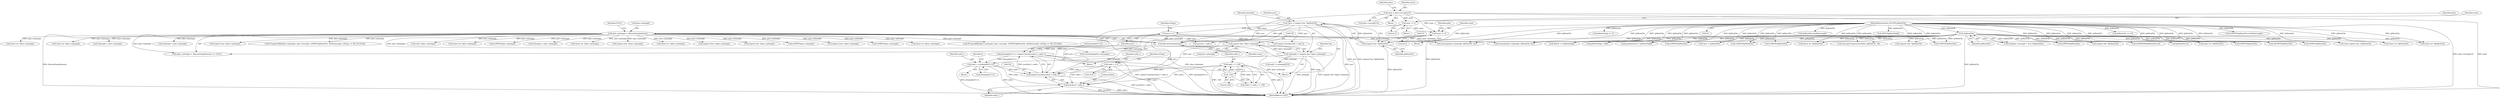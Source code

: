 digraph "0_gstreamer_bc2cdd57d549ab3ba59782e9b395d0cd683fd3ac@array" {
"1000773" [label="(Call,pSample[j*2+1] = (signed char)(psrc[len] + iadd_r))"];
"1000781" [label="(Call,(signed char)(psrc[len] + iadd_r))"];
"1000729" [label="(Call,*psrc = (signed char *)lpMemFile)"];
"1000731" [label="(Call,(signed char *)lpMemFile)"];
"1000131" [label="(Call,!lpMemFile)"];
"1000104" [label="(MethodParameterIn,LPCSTR lpMemFile)"];
"1000788" [label="(Call,psrc++)"];
"1000802" [label="(Call,iadd_r = pSample[j*2+1])"];
"1000773" [label="(Call,pSample[j*2+1] = (signed char)(psrc[len] + iadd_r))"];
"1000735" [label="(Call,*pSample = (signed char *)pIns->pSample)"];
"1000737" [label="(Call,(signed char *)pIns->pSample)"];
"1000182" [label="(Call,pIns->pSample = AllocateSample(mem))"];
"1000186" [label="(Call,AllocateSample(mem))"];
"1000159" [label="(Call,mem *= 2)"];
"1000112" [label="(Call,mem = pIns->nLength+6)"];
"1000172" [label="(Call,mem *= 2)"];
"1000709" [label="(Call,iadd_r = 0)"];
"1000719" [label="(Call,iadd_r = -128)"];
"1000721" [label="(Call,-128)"];
"1000783" [label="(Call,psrc[len] + iadd_r)"];
"1000161" [label="(Literal,2)"];
"1001510" [label="(Call,lpMemFile+dwMemLength)"];
"1000846" [label="(Call,(short int *)lpMemFile)"];
"1000758" [label="(Identifier,j)"];
"1000316" [label="(Call,memcpy(CompressionTable, lpMemFile, 16))"];
"1001740" [label="(Call,(LPBYTE)lpMemFile)"];
"1000768" [label="(Call,psrc[0] + iadd_l)"];
"1000347" [label="(Call,(BYTE)lpMemFile[j])"];
"1000795" [label="(Call,iadd_l = pSample[j*2])"];
"1000637" [label="(Call,(signed char *)pIns->pSample)"];
"1000181" [label="(Call,(pIns->pSample = AllocateSample(mem)) == NULL)"];
"1001567" [label="(Call,(LPBYTE)lpMemFile)"];
"1000645" [label="(Call,(signed char *)lpMemFile)"];
"1000802" [label="(Call,iadd_r = pSample[j*2+1])"];
"1001502" [label="(Call,(LPBYTE)lpMemFile)"];
"1000967" [label="(Call,ITUnpack16Bit(pIns->pSample, pIns->nLength, (LPBYTE)lpMemFile, dwMemLength, (nFlags == RS_IT21516)))"];
"1001199" [label="(Call,(LPDWORD)(lpMemFile+4))"];
"1000132" [label="(Identifier,lpMemFile)"];
"1001017" [label="(Call,(LPBYTE)lpMemFile)"];
"1000739" [label="(Call,pIns->pSample)"];
"1000783" [label="(Call,psrc[len] + iadd_r)"];
"1001190" [label="(Call,(char *)pIns->pSample)"];
"1000159" [label="(Call,mem *= 2)"];
"1000183" [label="(Call,pIns->pSample)"];
"1000789" [label="(Identifier,psrc)"];
"1000414" [label="(Call,(short int *)pIns->pSample)"];
"1001023" [label="(Call,(LPBYTE)pIns->pSample)"];
"1000219" [label="(Call,*pSample = pIns->pSample)"];
"1000710" [label="(Identifier,iadd_r)"];
"1000177" [label="(Identifier,pIns)"];
"1000703" [label="(Block,)"];
"1000267" [label="(Call,(const signed char *)lpMemFile)"];
"1001114" [label="(Call,(short int *)pIns->pSample)"];
"1000422" [label="(Call,(short int *)lpMemFile)"];
"1001254" [label="(Call,(signed char *)pIns->pSample)"];
"1000188" [label="(Identifier,NULL)"];
"1000477" [label="(Call,(short int *)pIns->pSample)"];
"1001818" [label="(Call,(signed short *)pIns->pSample)"];
"1000531" [label="(Call,(signed char *)pIns->pSample)"];
"1000711" [label="(Literal,0)"];
"1000320" [label="(Call,lpMemFile += 16)"];
"1002032" [label="(Call,FreeSample(pIns->pSample))"];
"1000594" [label="(Call,(short int *)lpMemFile)"];
"1000171" [label="(Block,)"];
"1000721" [label="(Call,-128)"];
"1001516" [label="(Call,(LPBYTE)pIns->pSample)"];
"1000787" [label="(Identifier,iadd_r)"];
"1000174" [label="(Literal,2)"];
"1000714" [label="(Identifier,nFlags)"];
"1000539" [label="(Call,(signed char *)lpMemFile)"];
"1001201" [label="(Call,lpMemFile+4)"];
"1000160" [label="(Identifier,mem)"];
"1000720" [label="(Identifier,iadd_r)"];
"1001108" [label="(Call,(short int *)lpMemFile)"];
"1001645" [label="(Call,(signed short *)pIns->pSample)"];
"1000745" [label="(Identifier,len)"];
"1001925" [label="(Call,(LPCBYTE)lpMemFile)"];
"1000735" [label="(Call,*pSample = (signed char *)pIns->pSample)"];
"1001508" [label="(Call,(LPBYTE)(lpMemFile+dwMemLength))"];
"1000774" [label="(Call,pSample[j*2+1])"];
"1000182" [label="(Call,pIns->pSample = AllocateSample(mem))"];
"1000766" [label="(Call,(signed char)(psrc[0] + iadd_l))"];
"1000468" [label="(Call,memcpy(pIns->pSample, lpMemFile, len))"];
"1001329" [label="(Call,(LPBYTE)pIns->pSample)"];
"1000122" [label="(Identifier,pIns)"];
"1000722" [label="(Literal,128)"];
"1001274" [label="(Call,delta8 += lpMemFile[j])"];
"1000803" [label="(Identifier,iadd_r)"];
"1000804" [label="(Call,pSample[j*2+1])"];
"1000240" [label="(Call,lpMemFile[j] - 0x80)"];
"1001182" [label="(Call,packcharacter = lpMemFile[8])"];
"1000187" [label="(Identifier,mem)"];
"1000113" [label="(Identifier,mem)"];
"1001931" [label="(Call,(short int *)pIns->pSample)"];
"1000952" [label="(Call,ITUnpack8Bit(pIns->pSample, pIns->nLength, (LPBYTE)lpMemFile, dwMemLength, (nFlags == RS_IT2158)))"];
"1000186" [label="(Call,AllocateSample(mem))"];
"1000733" [label="(Identifier,lpMemFile)"];
"1000729" [label="(Call,*psrc = (signed char *)lpMemFile)"];
"1000730" [label="(Identifier,psrc)"];
"1000781" [label="(Call,(signed char)(psrc[len] + iadd_r))"];
"1000164" [label="(Identifier,pIns)"];
"1000717" [label="(Call,iadd_l = iadd_r = -128)"];
"1000104" [label="(MethodParameterIn,LPCSTR lpMemFile)"];
"1000357" [label="(Call,lpMemFile[j] >> 4)"];
"1001337" [label="(Call,(LPBYTE)lpMemFile)"];
"1000773" [label="(Call,pSample[j*2+1] = (signed char)(psrc[len] + iadd_r))"];
"1001178" [label="(Call,*psrc = lpMemFile)"];
"1000759" [label="(Block,)"];
"1000586" [label="(Call,(short int *)pIns->pSample)"];
"1000173" [label="(Identifier,mem)"];
"1000123" [label="(Call,((int)pIns->nLength < 4) || (!lpMemFile))"];
"1000784" [label="(Call,psrc[len])"];
"1002047" [label="(MethodReturn,UINT)"];
"1000112" [label="(Call,mem = pIns->nLength+6)"];
"1000114" [label="(Call,pIns->nLength+6)"];
"1000158" [label="(Block,)"];
"1000974" [label="(Call,(LPBYTE)lpMemFile)"];
"1000852" [label="(Call,(short int *)pIns->pSample)"];
"1000719" [label="(Call,iadd_r = -128)"];
"1000737" [label="(Call,(signed char *)pIns->pSample)"];
"1000106" [label="(Block,)"];
"1000731" [label="(Call,(signed char *)lpMemFile)"];
"1000736" [label="(Identifier,pSample)"];
"1000794" [label="(Block,)"];
"1000792" [label="(Identifier,nFlags)"];
"1000709" [label="(Call,iadd_r = 0)"];
"1000259" [label="(Call,*pSample = pIns->pSample)"];
"1000324" [label="(Call,*pSample = pIns->pSample)"];
"1000788" [label="(Call,psrc++)"];
"1002011" [label="(Call,memcpy(pIns->pSample, lpMemFile, len))"];
"1000959" [label="(Call,(LPBYTE)lpMemFile)"];
"1000172" [label="(Call,mem *= 2)"];
"1000131" [label="(Call,!lpMemFile)"];
"1000773" -> "1000759"  [label="AST: "];
"1000773" -> "1000781"  [label="CFG: "];
"1000774" -> "1000773"  [label="AST: "];
"1000781" -> "1000773"  [label="AST: "];
"1000789" -> "1000773"  [label="CFG: "];
"1000773" -> "1002047"  [label="DDG: (signed char)(psrc[len] + iadd_r)"];
"1000773" -> "1002047"  [label="DDG: pSample[j*2+1]"];
"1000781" -> "1000773"  [label="DDG: psrc[len] + iadd_r"];
"1000773" -> "1000802"  [label="DDG: pSample[j*2+1]"];
"1000781" -> "1000783"  [label="CFG: "];
"1000782" -> "1000781"  [label="AST: "];
"1000783" -> "1000781"  [label="AST: "];
"1000781" -> "1002047"  [label="DDG: psrc[len] + iadd_r"];
"1000729" -> "1000781"  [label="DDG: psrc"];
"1000788" -> "1000781"  [label="DDG: psrc"];
"1000802" -> "1000781"  [label="DDG: iadd_r"];
"1000709" -> "1000781"  [label="DDG: iadd_r"];
"1000719" -> "1000781"  [label="DDG: iadd_r"];
"1000729" -> "1000703"  [label="AST: "];
"1000729" -> "1000731"  [label="CFG: "];
"1000730" -> "1000729"  [label="AST: "];
"1000731" -> "1000729"  [label="AST: "];
"1000736" -> "1000729"  [label="CFG: "];
"1000729" -> "1002047"  [label="DDG: psrc"];
"1000729" -> "1002047"  [label="DDG: (signed char *)lpMemFile"];
"1000731" -> "1000729"  [label="DDG: lpMemFile"];
"1000729" -> "1000766"  [label="DDG: psrc"];
"1000729" -> "1000768"  [label="DDG: psrc"];
"1000729" -> "1000783"  [label="DDG: psrc"];
"1000729" -> "1000788"  [label="DDG: psrc"];
"1000731" -> "1000733"  [label="CFG: "];
"1000732" -> "1000731"  [label="AST: "];
"1000733" -> "1000731"  [label="AST: "];
"1000731" -> "1002047"  [label="DDG: lpMemFile"];
"1000131" -> "1000731"  [label="DDG: lpMemFile"];
"1000104" -> "1000731"  [label="DDG: lpMemFile"];
"1000131" -> "1000123"  [label="AST: "];
"1000131" -> "1000132"  [label="CFG: "];
"1000132" -> "1000131"  [label="AST: "];
"1000123" -> "1000131"  [label="CFG: "];
"1000131" -> "1002047"  [label="DDG: lpMemFile"];
"1000131" -> "1000123"  [label="DDG: lpMemFile"];
"1000104" -> "1000131"  [label="DDG: lpMemFile"];
"1000131" -> "1000240"  [label="DDG: lpMemFile"];
"1000131" -> "1000267"  [label="DDG: lpMemFile"];
"1000131" -> "1000316"  [label="DDG: lpMemFile"];
"1000131" -> "1000422"  [label="DDG: lpMemFile"];
"1000131" -> "1000468"  [label="DDG: lpMemFile"];
"1000131" -> "1000539"  [label="DDG: lpMemFile"];
"1000131" -> "1000594"  [label="DDG: lpMemFile"];
"1000131" -> "1000645"  [label="DDG: lpMemFile"];
"1000131" -> "1000846"  [label="DDG: lpMemFile"];
"1000131" -> "1000959"  [label="DDG: lpMemFile"];
"1000131" -> "1000974"  [label="DDG: lpMemFile"];
"1000131" -> "1001017"  [label="DDG: lpMemFile"];
"1000131" -> "1001108"  [label="DDG: lpMemFile"];
"1000131" -> "1001178"  [label="DDG: lpMemFile"];
"1000131" -> "1001182"  [label="DDG: lpMemFile"];
"1000131" -> "1001199"  [label="DDG: lpMemFile"];
"1000131" -> "1001201"  [label="DDG: lpMemFile"];
"1000131" -> "1001274"  [label="DDG: lpMemFile"];
"1000131" -> "1001337"  [label="DDG: lpMemFile"];
"1000131" -> "1001502"  [label="DDG: lpMemFile"];
"1000131" -> "1001567"  [label="DDG: lpMemFile"];
"1000131" -> "1001740"  [label="DDG: lpMemFile"];
"1000131" -> "1001925"  [label="DDG: lpMemFile"];
"1000131" -> "1002011"  [label="DDG: lpMemFile"];
"1000104" -> "1000101"  [label="AST: "];
"1000104" -> "1002047"  [label="DDG: lpMemFile"];
"1000104" -> "1000240"  [label="DDG: lpMemFile"];
"1000104" -> "1000267"  [label="DDG: lpMemFile"];
"1000104" -> "1000316"  [label="DDG: lpMemFile"];
"1000104" -> "1000320"  [label="DDG: lpMemFile"];
"1000104" -> "1000347"  [label="DDG: lpMemFile"];
"1000104" -> "1000357"  [label="DDG: lpMemFile"];
"1000104" -> "1000422"  [label="DDG: lpMemFile"];
"1000104" -> "1000468"  [label="DDG: lpMemFile"];
"1000104" -> "1000539"  [label="DDG: lpMemFile"];
"1000104" -> "1000594"  [label="DDG: lpMemFile"];
"1000104" -> "1000645"  [label="DDG: lpMemFile"];
"1000104" -> "1000846"  [label="DDG: lpMemFile"];
"1000104" -> "1000959"  [label="DDG: lpMemFile"];
"1000104" -> "1000974"  [label="DDG: lpMemFile"];
"1000104" -> "1001017"  [label="DDG: lpMemFile"];
"1000104" -> "1001108"  [label="DDG: lpMemFile"];
"1000104" -> "1001178"  [label="DDG: lpMemFile"];
"1000104" -> "1001182"  [label="DDG: lpMemFile"];
"1000104" -> "1001199"  [label="DDG: lpMemFile"];
"1000104" -> "1001201"  [label="DDG: lpMemFile"];
"1000104" -> "1001274"  [label="DDG: lpMemFile"];
"1000104" -> "1001337"  [label="DDG: lpMemFile"];
"1000104" -> "1001502"  [label="DDG: lpMemFile"];
"1000104" -> "1001508"  [label="DDG: lpMemFile"];
"1000104" -> "1001510"  [label="DDG: lpMemFile"];
"1000104" -> "1001567"  [label="DDG: lpMemFile"];
"1000104" -> "1001740"  [label="DDG: lpMemFile"];
"1000104" -> "1001925"  [label="DDG: lpMemFile"];
"1000104" -> "1002011"  [label="DDG: lpMemFile"];
"1000788" -> "1000759"  [label="AST: "];
"1000788" -> "1000789"  [label="CFG: "];
"1000789" -> "1000788"  [label="AST: "];
"1000792" -> "1000788"  [label="CFG: "];
"1000788" -> "1002047"  [label="DDG: psrc"];
"1000788" -> "1000766"  [label="DDG: psrc"];
"1000788" -> "1000768"  [label="DDG: psrc"];
"1000788" -> "1000783"  [label="DDG: psrc"];
"1000802" -> "1000794"  [label="AST: "];
"1000802" -> "1000804"  [label="CFG: "];
"1000803" -> "1000802"  [label="AST: "];
"1000804" -> "1000802"  [label="AST: "];
"1000758" -> "1000802"  [label="CFG: "];
"1000802" -> "1002047"  [label="DDG: iadd_r"];
"1000802" -> "1002047"  [label="DDG: pSample[j*2+1]"];
"1000802" -> "1000783"  [label="DDG: iadd_r"];
"1000735" -> "1000802"  [label="DDG: pSample"];
"1000735" -> "1000703"  [label="AST: "];
"1000735" -> "1000737"  [label="CFG: "];
"1000736" -> "1000735"  [label="AST: "];
"1000737" -> "1000735"  [label="AST: "];
"1000745" -> "1000735"  [label="CFG: "];
"1000735" -> "1002047"  [label="DDG: (signed char *)pIns->pSample"];
"1000735" -> "1002047"  [label="DDG: pSample"];
"1000737" -> "1000735"  [label="DDG: pIns->pSample"];
"1000735" -> "1000795"  [label="DDG: pSample"];
"1000737" -> "1000739"  [label="CFG: "];
"1000738" -> "1000737"  [label="AST: "];
"1000739" -> "1000737"  [label="AST: "];
"1000737" -> "1002047"  [label="DDG: pIns->pSample"];
"1000182" -> "1000737"  [label="DDG: pIns->pSample"];
"1000737" -> "1002032"  [label="DDG: pIns->pSample"];
"1000182" -> "1000181"  [label="AST: "];
"1000182" -> "1000186"  [label="CFG: "];
"1000183" -> "1000182"  [label="AST: "];
"1000186" -> "1000182"  [label="AST: "];
"1000188" -> "1000182"  [label="CFG: "];
"1000182" -> "1002047"  [label="DDG: AllocateSample(mem)"];
"1000182" -> "1002047"  [label="DDG: pIns->pSample"];
"1000182" -> "1000181"  [label="DDG: pIns->pSample"];
"1000186" -> "1000182"  [label="DDG: mem"];
"1000182" -> "1000219"  [label="DDG: pIns->pSample"];
"1000182" -> "1000259"  [label="DDG: pIns->pSample"];
"1000182" -> "1000324"  [label="DDG: pIns->pSample"];
"1000182" -> "1000414"  [label="DDG: pIns->pSample"];
"1000182" -> "1000468"  [label="DDG: pIns->pSample"];
"1000182" -> "1000477"  [label="DDG: pIns->pSample"];
"1000182" -> "1000531"  [label="DDG: pIns->pSample"];
"1000182" -> "1000586"  [label="DDG: pIns->pSample"];
"1000182" -> "1000637"  [label="DDG: pIns->pSample"];
"1000182" -> "1000852"  [label="DDG: pIns->pSample"];
"1000182" -> "1000952"  [label="DDG: pIns->pSample"];
"1000182" -> "1000967"  [label="DDG: pIns->pSample"];
"1000182" -> "1001023"  [label="DDG: pIns->pSample"];
"1000182" -> "1001114"  [label="DDG: pIns->pSample"];
"1000182" -> "1001190"  [label="DDG: pIns->pSample"];
"1000182" -> "1001254"  [label="DDG: pIns->pSample"];
"1000182" -> "1001329"  [label="DDG: pIns->pSample"];
"1000182" -> "1001516"  [label="DDG: pIns->pSample"];
"1000182" -> "1001645"  [label="DDG: pIns->pSample"];
"1000182" -> "1001818"  [label="DDG: pIns->pSample"];
"1000182" -> "1001931"  [label="DDG: pIns->pSample"];
"1000182" -> "1002011"  [label="DDG: pIns->pSample"];
"1000182" -> "1002032"  [label="DDG: pIns->pSample"];
"1000186" -> "1000187"  [label="CFG: "];
"1000187" -> "1000186"  [label="AST: "];
"1000186" -> "1002047"  [label="DDG: mem"];
"1000186" -> "1000181"  [label="DDG: mem"];
"1000159" -> "1000186"  [label="DDG: mem"];
"1000112" -> "1000186"  [label="DDG: mem"];
"1000172" -> "1000186"  [label="DDG: mem"];
"1000159" -> "1000158"  [label="AST: "];
"1000159" -> "1000161"  [label="CFG: "];
"1000160" -> "1000159"  [label="AST: "];
"1000161" -> "1000159"  [label="AST: "];
"1000164" -> "1000159"  [label="CFG: "];
"1000112" -> "1000159"  [label="DDG: mem"];
"1000159" -> "1000172"  [label="DDG: mem"];
"1000112" -> "1000106"  [label="AST: "];
"1000112" -> "1000114"  [label="CFG: "];
"1000113" -> "1000112"  [label="AST: "];
"1000114" -> "1000112"  [label="AST: "];
"1000122" -> "1000112"  [label="CFG: "];
"1000112" -> "1002047"  [label="DDG: pIns->nLength+6"];
"1000112" -> "1002047"  [label="DDG: mem"];
"1000112" -> "1000172"  [label="DDG: mem"];
"1000172" -> "1000171"  [label="AST: "];
"1000172" -> "1000174"  [label="CFG: "];
"1000173" -> "1000172"  [label="AST: "];
"1000174" -> "1000172"  [label="AST: "];
"1000177" -> "1000172"  [label="CFG: "];
"1000709" -> "1000703"  [label="AST: "];
"1000709" -> "1000711"  [label="CFG: "];
"1000710" -> "1000709"  [label="AST: "];
"1000711" -> "1000709"  [label="AST: "];
"1000714" -> "1000709"  [label="CFG: "];
"1000709" -> "1002047"  [label="DDG: iadd_r"];
"1000709" -> "1000783"  [label="DDG: iadd_r"];
"1000719" -> "1000717"  [label="AST: "];
"1000719" -> "1000721"  [label="CFG: "];
"1000720" -> "1000719"  [label="AST: "];
"1000721" -> "1000719"  [label="AST: "];
"1000717" -> "1000719"  [label="CFG: "];
"1000719" -> "1002047"  [label="DDG: -128"];
"1000719" -> "1002047"  [label="DDG: iadd_r"];
"1000719" -> "1000717"  [label="DDG: iadd_r"];
"1000721" -> "1000719"  [label="DDG: 128"];
"1000719" -> "1000783"  [label="DDG: iadd_r"];
"1000721" -> "1000722"  [label="CFG: "];
"1000722" -> "1000721"  [label="AST: "];
"1000721" -> "1000717"  [label="DDG: 128"];
"1000783" -> "1000787"  [label="CFG: "];
"1000784" -> "1000783"  [label="AST: "];
"1000787" -> "1000783"  [label="AST: "];
"1000783" -> "1002047"  [label="DDG: psrc[len]"];
"1000783" -> "1002047"  [label="DDG: iadd_r"];
}
